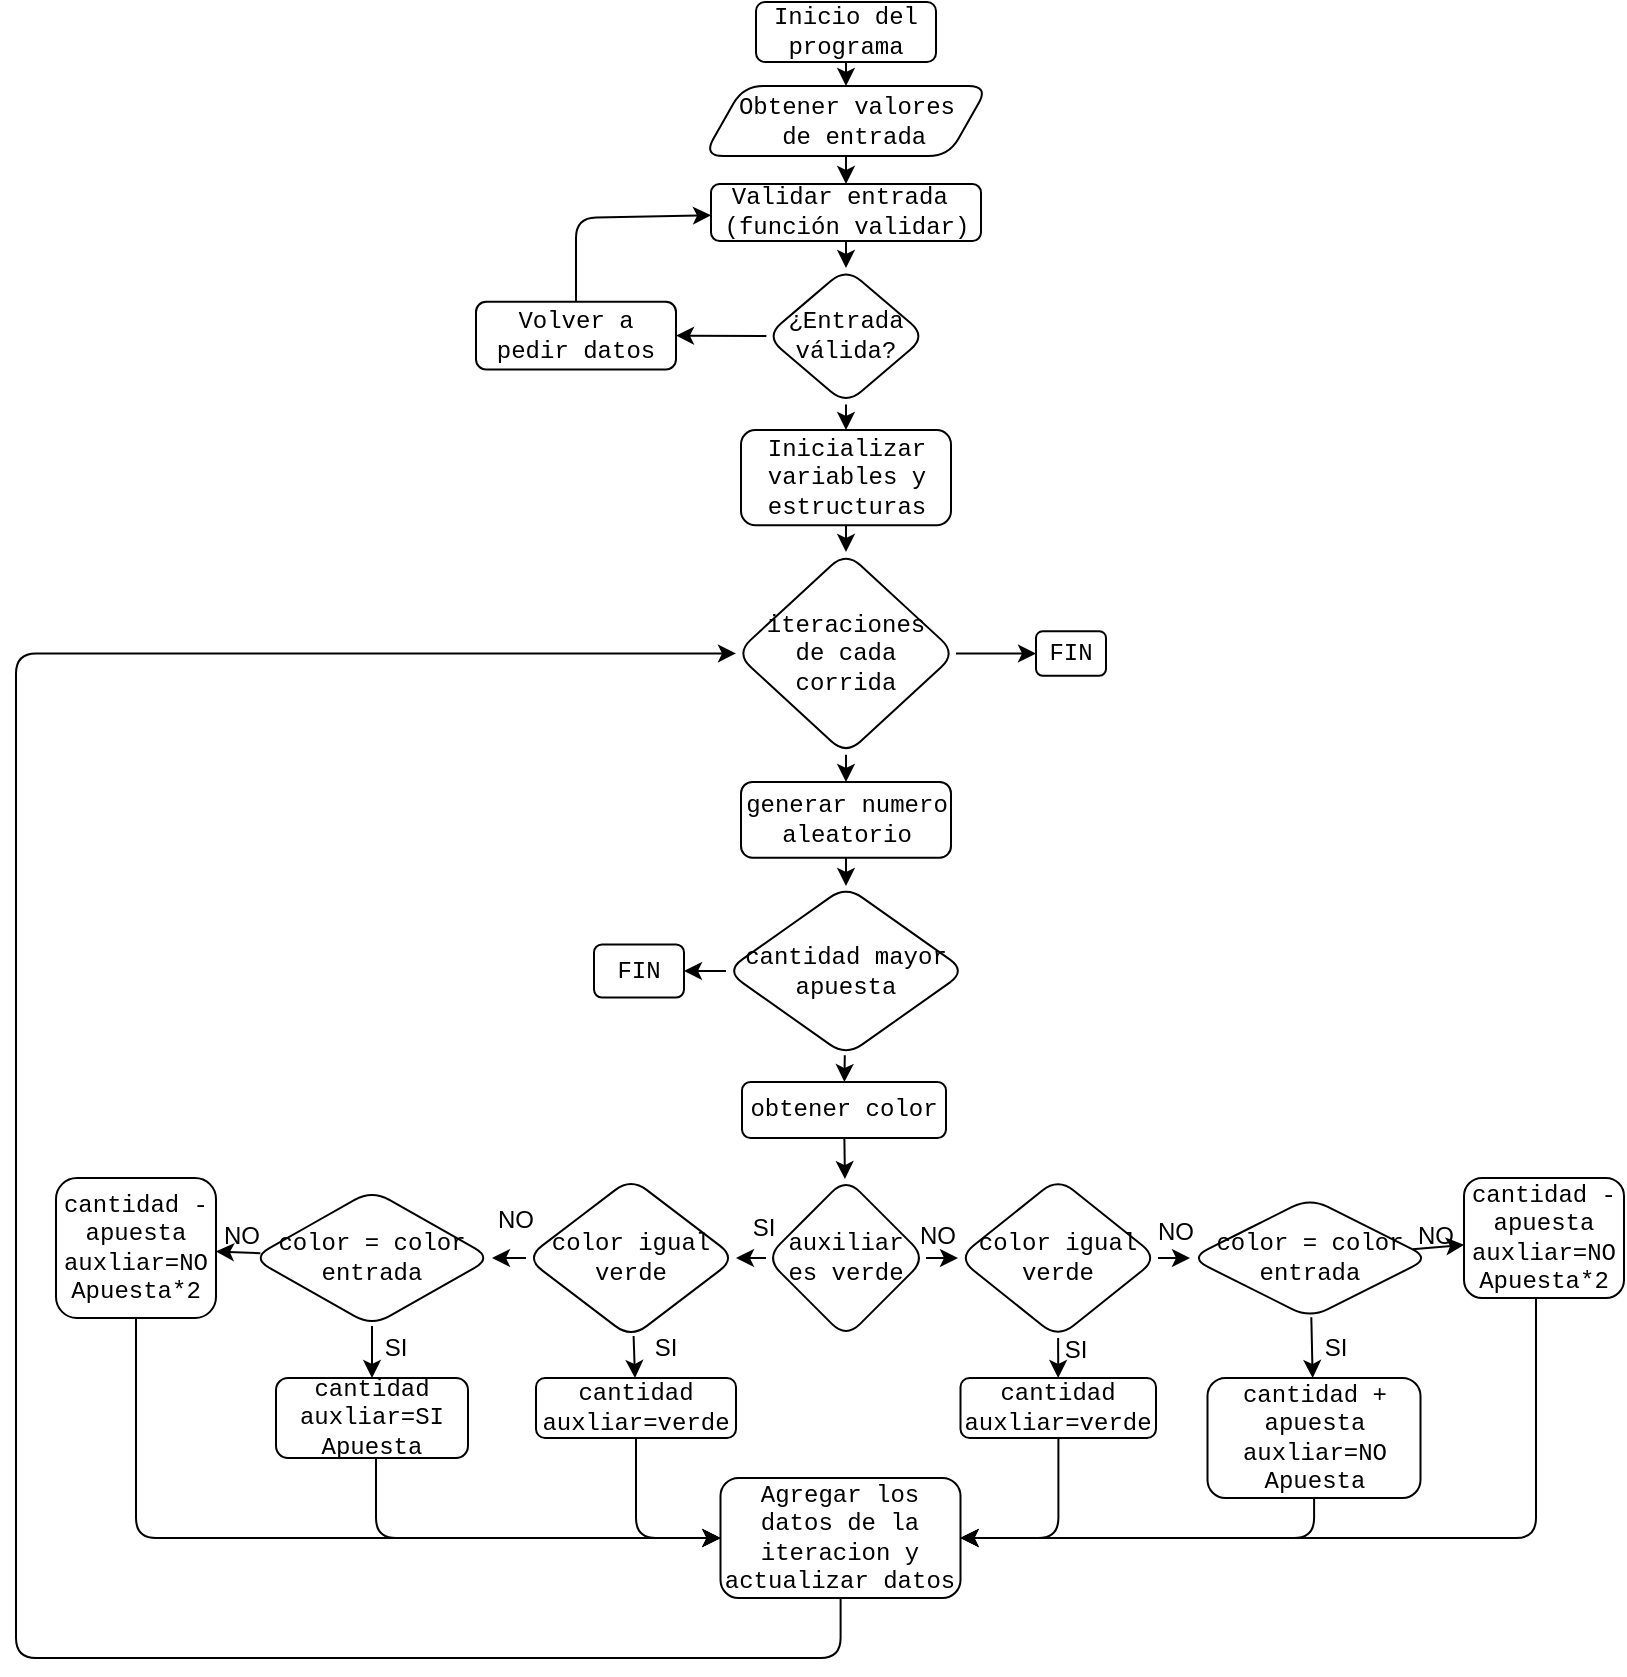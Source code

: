 <mxfile>
    <diagram id="lJCfZGjwsKhBsBh-53S9" name="Página-1">
        <mxGraphModel dx="1002" dy="477" grid="1" gridSize="10" guides="1" tooltips="1" connect="1" arrows="1" fold="1" page="1" pageScale="1" pageWidth="827" pageHeight="1169" background="#ffffff" math="0" shadow="0">
            <root>
                <mxCell id="0"/>
                <mxCell id="1" parent="0"/>
                <mxCell id="15" value="" style="edgeStyle=none;html=1;fontColor=#000000;" parent="1" source="13" target="14" edge="1">
                    <mxGeometry relative="1" as="geometry"/>
                </mxCell>
                <mxCell id="13" value="Inicio del&lt;br&gt;programa" style="rounded=1;whiteSpace=wrap;html=1;labelBackgroundColor=none;fillStyle=auto;fontColor=#000000;fillColor=#FFFFFF;gradientColor=none;strokeWidth=1;fontFamily=Courier New;" parent="1" vertex="1">
                    <mxGeometry x="390" y="12" width="90" height="30" as="geometry"/>
                </mxCell>
                <mxCell id="17" value="" style="edgeStyle=none;html=1;fontFamily=Courier New;fontColor=#000000;" parent="1" source="14" target="16" edge="1">
                    <mxGeometry relative="1" as="geometry"/>
                </mxCell>
                <mxCell id="14" value="Obtener valores&lt;br&gt;&amp;nbsp;de entrada" style="shape=parallelogram;perimeter=parallelogramPerimeter;whiteSpace=wrap;html=1;fixedSize=1;fillColor=#FFFFFF;fontColor=#000000;rounded=1;labelBackgroundColor=none;fillStyle=auto;gradientColor=none;strokeWidth=1;fontFamily=Courier New;" parent="1" vertex="1">
                    <mxGeometry x="363.75" y="54" width="142.5" height="35" as="geometry"/>
                </mxCell>
                <mxCell id="19" value="" style="edgeStyle=none;html=1;fontFamily=Courier New;fontColor=#000000;" parent="1" source="16" target="18" edge="1">
                    <mxGeometry relative="1" as="geometry"/>
                </mxCell>
                <mxCell id="16" value="&lt;div&gt;Validar entrada&amp;nbsp;&lt;br&gt;&lt;span style=&quot;background-color: initial;&quot;&gt;(función validar)&lt;/span&gt;&lt;/div&gt;" style="whiteSpace=wrap;html=1;fontFamily=Courier New;fillColor=#FFFFFF;fontColor=#000000;rounded=1;labelBackgroundColor=none;fillStyle=auto;gradientColor=none;strokeWidth=1;" parent="1" vertex="1">
                    <mxGeometry x="367.5" y="103" width="135" height="28.5" as="geometry"/>
                </mxCell>
                <mxCell id="23" value="" style="edgeStyle=none;html=1;fontFamily=Courier New;fontColor=#000000;" parent="1" source="18" target="22" edge="1">
                    <mxGeometry relative="1" as="geometry"/>
                </mxCell>
                <mxCell id="36" style="edgeStyle=none;html=1;entryX=1;entryY=0.5;entryDx=0;entryDy=0;" parent="1" source="18" target="24" edge="1">
                    <mxGeometry relative="1" as="geometry"/>
                </mxCell>
                <mxCell id="18" value="¿Entrada válida?" style="rhombus;whiteSpace=wrap;html=1;fontFamily=Courier New;fillColor=#FFFFFF;fontColor=#000000;rounded=1;labelBackgroundColor=none;fillStyle=auto;gradientColor=none;strokeWidth=1;" parent="1" vertex="1">
                    <mxGeometry x="395" y="145" width="80" height="68.25" as="geometry"/>
                </mxCell>
                <mxCell id="28" value="" style="edgeStyle=none;html=1;" parent="1" source="22" target="27" edge="1">
                    <mxGeometry relative="1" as="geometry"/>
                </mxCell>
                <mxCell id="22" value="Inicializar variables y estructuras" style="whiteSpace=wrap;html=1;fontFamily=Courier New;fillColor=#FFFFFF;fontColor=#000000;rounded=1;labelBackgroundColor=none;fillStyle=auto;gradientColor=none;strokeWidth=1;" parent="1" vertex="1">
                    <mxGeometry x="382.5" y="226" width="105" height="47.62" as="geometry"/>
                </mxCell>
                <mxCell id="26" style="edgeStyle=none;html=1;" parent="1" source="24" target="16" edge="1">
                    <mxGeometry relative="1" as="geometry">
                        <Array as="points">
                            <mxPoint x="300" y="120"/>
                        </Array>
                    </mxGeometry>
                </mxCell>
                <mxCell id="24" value="Volver a pedir datos" style="whiteSpace=wrap;html=1;fontFamily=Courier New;fillColor=#FFFFFF;fontColor=#000000;rounded=1;labelBackgroundColor=none;fillStyle=auto;gradientColor=none;strokeWidth=1;" parent="1" vertex="1">
                    <mxGeometry x="250" y="161.9" width="100" height="33.81" as="geometry"/>
                </mxCell>
                <mxCell id="30" value="" style="edgeStyle=none;html=1;" parent="1" source="27" target="29" edge="1">
                    <mxGeometry relative="1" as="geometry"/>
                </mxCell>
                <mxCell id="77" value="" style="edgeStyle=orthogonalEdgeStyle;html=1;" parent="1" source="27" target="76" edge="1">
                    <mxGeometry relative="1" as="geometry"/>
                </mxCell>
                <mxCell id="27" value="iteraciones &lt;br&gt;de cada corrida" style="rhombus;whiteSpace=wrap;html=1;fontFamily=Courier New;fillColor=#FFFFFF;fontColor=#000000;rounded=1;labelBackgroundColor=none;fillStyle=auto;gradientColor=none;strokeWidth=1;" parent="1" vertex="1">
                    <mxGeometry x="380" y="287" width="110" height="101.43" as="geometry"/>
                </mxCell>
                <mxCell id="32" value="" style="edgeStyle=none;html=1;" parent="1" source="29" target="31" edge="1">
                    <mxGeometry relative="1" as="geometry"/>
                </mxCell>
                <mxCell id="29" value="generar numero aleatorio" style="rounded=1;whiteSpace=wrap;html=1;fontFamily=Courier New;fillColor=#FFFFFF;fontColor=#000000;labelBackgroundColor=none;fillStyle=auto;gradientColor=none;strokeWidth=1;" parent="1" vertex="1">
                    <mxGeometry x="382.5" y="402" width="105" height="37.85" as="geometry"/>
                </mxCell>
                <mxCell id="34" value="" style="edgeStyle=none;html=1;" parent="1" source="31" target="33" edge="1">
                    <mxGeometry relative="1" as="geometry"/>
                </mxCell>
                <mxCell id="38" value="" style="edgeStyle=none;html=1;" parent="1" source="31" target="37" edge="1">
                    <mxGeometry relative="1" as="geometry"/>
                </mxCell>
                <mxCell id="31" value="cantidad mayor apuesta" style="rhombus;whiteSpace=wrap;html=1;fontFamily=Courier New;fillColor=#FFFFFF;fontColor=#000000;rounded=1;labelBackgroundColor=none;fillStyle=auto;gradientColor=none;strokeWidth=1;" parent="1" vertex="1">
                    <mxGeometry x="375" y="454" width="120" height="85" as="geometry"/>
                </mxCell>
                <mxCell id="40" value="" style="edgeStyle=none;html=1;" parent="1" source="33" target="39" edge="1">
                    <mxGeometry relative="1" as="geometry"/>
                </mxCell>
                <mxCell id="33" value="obtener color" style="whiteSpace=wrap;html=1;fontFamily=Courier New;fillColor=#FFFFFF;fontColor=#000000;rounded=1;labelBackgroundColor=none;fillStyle=auto;gradientColor=none;strokeWidth=1;" parent="1" vertex="1">
                    <mxGeometry x="383" y="552" width="102" height="28" as="geometry"/>
                </mxCell>
                <mxCell id="37" value="FIN" style="whiteSpace=wrap;html=1;fontFamily=Courier New;fillColor=#FFFFFF;fontColor=#000000;rounded=1;labelBackgroundColor=none;fillStyle=auto;gradientColor=none;strokeWidth=1;" parent="1" vertex="1">
                    <mxGeometry x="309" y="483.25" width="45" height="26.5" as="geometry"/>
                </mxCell>
                <mxCell id="46" value="" style="edgeStyle=none;html=1;" parent="1" source="39" target="45" edge="1">
                    <mxGeometry relative="1" as="geometry"/>
                </mxCell>
                <mxCell id="48" value="" style="edgeStyle=none;html=1;" parent="1" source="39" target="47" edge="1">
                    <mxGeometry relative="1" as="geometry"/>
                </mxCell>
                <mxCell id="39" value="auxiliar es verde" style="rhombus;whiteSpace=wrap;html=1;fontFamily=Courier New;fillColor=#FFFFFF;fontColor=#000000;rounded=1;labelBackgroundColor=none;fillStyle=auto;gradientColor=none;strokeWidth=1;" parent="1" vertex="1">
                    <mxGeometry x="395" y="600" width="80" height="80" as="geometry"/>
                </mxCell>
                <mxCell id="50" value="" style="edgeStyle=none;html=1;" parent="1" source="45" target="49" edge="1">
                    <mxGeometry relative="1" as="geometry"/>
                </mxCell>
                <mxCell id="54" value="" style="edgeStyle=none;html=1;" parent="1" source="45" target="53" edge="1">
                    <mxGeometry relative="1" as="geometry"/>
                </mxCell>
                <mxCell id="45" value="color igual verde" style="rhombus;whiteSpace=wrap;html=1;fontFamily=Courier New;fillColor=#FFFFFF;fontColor=#000000;rounded=1;labelBackgroundColor=none;fillStyle=auto;gradientColor=none;strokeWidth=1;" parent="1" vertex="1">
                    <mxGeometry x="275" y="600" width="105" height="80" as="geometry"/>
                </mxCell>
                <mxCell id="52" value="" style="edgeStyle=none;html=1;" parent="1" source="47" target="51" edge="1">
                    <mxGeometry relative="1" as="geometry"/>
                </mxCell>
                <mxCell id="56" value="" style="edgeStyle=none;html=1;" parent="1" source="47" target="55" edge="1">
                    <mxGeometry relative="1" as="geometry"/>
                </mxCell>
                <mxCell id="47" value="color igual verde" style="rhombus;whiteSpace=wrap;html=1;fontFamily=Courier New;fillColor=#FFFFFF;fontColor=#000000;rounded=1;labelBackgroundColor=none;fillStyle=auto;gradientColor=none;strokeWidth=1;" parent="1" vertex="1">
                    <mxGeometry x="491" y="600" width="100" height="80" as="geometry"/>
                </mxCell>
                <mxCell id="70" style="edgeStyle=orthogonalEdgeStyle;html=1;" parent="1" source="49" target="67" edge="1">
                    <mxGeometry relative="1" as="geometry">
                        <Array as="points">
                            <mxPoint x="330" y="780"/>
                        </Array>
                    </mxGeometry>
                </mxCell>
                <mxCell id="49" value="cantidad&lt;br&gt;auxliar=verde" style="whiteSpace=wrap;html=1;fontFamily=Courier New;fillColor=#FFFFFF;fontColor=#000000;rounded=1;labelBackgroundColor=none;fillStyle=auto;gradientColor=none;strokeWidth=1;" parent="1" vertex="1">
                    <mxGeometry x="280" y="700" width="100" height="30" as="geometry"/>
                </mxCell>
                <mxCell id="71" style="edgeStyle=orthogonalEdgeStyle;html=1;" parent="1" source="51" target="67" edge="1">
                    <mxGeometry relative="1" as="geometry">
                        <Array as="points">
                            <mxPoint x="541" y="780"/>
                        </Array>
                    </mxGeometry>
                </mxCell>
                <mxCell id="51" value="cantidad&lt;br&gt;auxliar=verde" style="whiteSpace=wrap;html=1;fontFamily=Courier New;fillColor=#FFFFFF;fontColor=#000000;rounded=1;labelBackgroundColor=none;fillStyle=auto;gradientColor=none;strokeWidth=1;" parent="1" vertex="1">
                    <mxGeometry x="492.25" y="700" width="97.75" height="30" as="geometry"/>
                </mxCell>
                <mxCell id="58" value="" style="edgeStyle=none;html=1;" parent="1" source="53" target="57" edge="1">
                    <mxGeometry relative="1" as="geometry"/>
                </mxCell>
                <mxCell id="62" value="" style="edgeStyle=none;html=1;" parent="1" source="53" target="61" edge="1">
                    <mxGeometry relative="1" as="geometry"/>
                </mxCell>
                <mxCell id="53" value="color = color entrada" style="rhombus;whiteSpace=wrap;html=1;fontFamily=Courier New;fillColor=#FFFFFF;fontColor=#000000;rounded=1;labelBackgroundColor=none;fillStyle=auto;gradientColor=none;strokeWidth=1;" parent="1" vertex="1">
                    <mxGeometry x="138" y="606" width="120" height="68" as="geometry"/>
                </mxCell>
                <mxCell id="60" value="" style="edgeStyle=none;html=1;" parent="1" source="55" target="59" edge="1">
                    <mxGeometry relative="1" as="geometry"/>
                </mxCell>
                <mxCell id="64" value="" style="edgeStyle=none;html=1;" parent="1" source="55" target="63" edge="1">
                    <mxGeometry relative="1" as="geometry"/>
                </mxCell>
                <mxCell id="55" value="color = color entrada" style="rhombus;whiteSpace=wrap;html=1;fontFamily=Courier New;fillColor=#FFFFFF;fontColor=#000000;rounded=1;labelBackgroundColor=none;fillStyle=auto;gradientColor=none;strokeWidth=1;" parent="1" vertex="1">
                    <mxGeometry x="607" y="610" width="120" height="60" as="geometry"/>
                </mxCell>
                <mxCell id="69" style="edgeStyle=orthogonalEdgeStyle;html=1;" parent="1" source="57" target="67" edge="1">
                    <mxGeometry relative="1" as="geometry">
                        <Array as="points">
                            <mxPoint x="200" y="780"/>
                        </Array>
                    </mxGeometry>
                </mxCell>
                <mxCell id="57" value="cantidad&lt;br&gt;auxliar=SI&lt;br&gt;Apuesta" style="whiteSpace=wrap;html=1;fontFamily=Courier New;fillColor=#FFFFFF;fontColor=#000000;rounded=1;labelBackgroundColor=none;fillStyle=auto;gradientColor=none;strokeWidth=1;" parent="1" vertex="1">
                    <mxGeometry x="150" y="700" width="96" height="40" as="geometry"/>
                </mxCell>
                <mxCell id="72" style="edgeStyle=orthogonalEdgeStyle;html=1;" parent="1" source="59" target="67" edge="1">
                    <mxGeometry relative="1" as="geometry">
                        <Array as="points">
                            <mxPoint x="669" y="780"/>
                        </Array>
                    </mxGeometry>
                </mxCell>
                <mxCell id="59" value="cantidad + apuesta&lt;br&gt;auxliar=NO&lt;br&gt;Apuesta" style="whiteSpace=wrap;html=1;fontFamily=Courier New;fillColor=#FFFFFF;fontColor=#000000;rounded=1;labelBackgroundColor=none;fillStyle=auto;gradientColor=none;strokeWidth=1;" parent="1" vertex="1">
                    <mxGeometry x="615.75" y="700" width="106.5" height="60" as="geometry"/>
                </mxCell>
                <mxCell id="68" value="" style="edgeStyle=orthogonalEdgeStyle;html=1;" parent="1" source="61" target="67" edge="1">
                    <mxGeometry relative="1" as="geometry">
                        <Array as="points">
                            <mxPoint x="80" y="780"/>
                        </Array>
                    </mxGeometry>
                </mxCell>
                <mxCell id="61" value="cantidad - apuesta&lt;br&gt;auxliar=NO&lt;br&gt;Apuesta*2" style="whiteSpace=wrap;html=1;fontFamily=Courier New;fillColor=#FFFFFF;fontColor=#000000;rounded=1;labelBackgroundColor=none;fillStyle=auto;gradientColor=none;strokeWidth=1;" parent="1" vertex="1">
                    <mxGeometry x="40" y="600" width="80" height="70" as="geometry"/>
                </mxCell>
                <mxCell id="74" style="edgeStyle=orthogonalEdgeStyle;html=1;entryX=1;entryY=0.5;entryDx=0;entryDy=0;" parent="1" source="63" target="67" edge="1">
                    <mxGeometry relative="1" as="geometry">
                        <Array as="points">
                            <mxPoint x="780" y="780"/>
                        </Array>
                    </mxGeometry>
                </mxCell>
                <mxCell id="63" value="cantidad - apuesta&lt;br&gt;auxliar=NO&lt;br&gt;Apuesta*2" style="whiteSpace=wrap;html=1;fontFamily=Courier New;fillColor=#FFFFFF;fontColor=#000000;rounded=1;labelBackgroundColor=none;fillStyle=auto;gradientColor=none;strokeWidth=1;" parent="1" vertex="1">
                    <mxGeometry x="744" y="600" width="80" height="60" as="geometry"/>
                </mxCell>
                <mxCell id="65" value="SI" style="text;html=1;strokeColor=none;fillColor=none;align=center;verticalAlign=middle;whiteSpace=wrap;rounded=0;" parent="1" vertex="1">
                    <mxGeometry x="363.75" y="610" width="60" height="30" as="geometry"/>
                </mxCell>
                <mxCell id="66" value="NO" style="text;html=1;strokeColor=none;fillColor=none;align=center;verticalAlign=middle;whiteSpace=wrap;rounded=0;" parent="1" vertex="1">
                    <mxGeometry x="451" y="614" width="60" height="30" as="geometry"/>
                </mxCell>
                <mxCell id="75" style="edgeStyle=orthogonalEdgeStyle;html=1;entryX=0;entryY=0.5;entryDx=0;entryDy=0;" parent="1" source="67" target="27" edge="1">
                    <mxGeometry relative="1" as="geometry">
                        <mxPoint x="20" y="540" as="targetPoint"/>
                        <Array as="points">
                            <mxPoint x="432" y="840"/>
                            <mxPoint x="20" y="840"/>
                            <mxPoint x="20" y="338"/>
                        </Array>
                    </mxGeometry>
                </mxCell>
                <mxCell id="67" value="Agregar los datos de la iteracion y actualizar datos" style="whiteSpace=wrap;html=1;fontFamily=Courier New;fillColor=#FFFFFF;fontColor=#000000;rounded=1;labelBackgroundColor=none;fillStyle=auto;gradientColor=none;strokeWidth=1;" parent="1" vertex="1">
                    <mxGeometry x="372.25" y="750" width="120" height="60" as="geometry"/>
                </mxCell>
                <mxCell id="76" value="FIN" style="whiteSpace=wrap;html=1;fontFamily=Courier New;fillColor=#FFFFFF;fontColor=#000000;rounded=1;labelBackgroundColor=none;fillStyle=auto;gradientColor=none;strokeWidth=1;" parent="1" vertex="1">
                    <mxGeometry x="530" y="326.58" width="35" height="22.28" as="geometry"/>
                </mxCell>
                <mxCell id="78" value="SI" style="text;html=1;strokeColor=none;fillColor=none;align=center;verticalAlign=middle;whiteSpace=wrap;rounded=0;" parent="1" vertex="1">
                    <mxGeometry x="315" y="670" width="60" height="30" as="geometry"/>
                </mxCell>
                <mxCell id="79" value="NO" style="text;html=1;strokeColor=none;fillColor=none;align=center;verticalAlign=middle;whiteSpace=wrap;rounded=0;" parent="1" vertex="1">
                    <mxGeometry x="240" y="606" width="60" height="30" as="geometry"/>
                </mxCell>
                <mxCell id="80" value="NO" style="text;html=1;strokeColor=none;fillColor=none;align=center;verticalAlign=middle;whiteSpace=wrap;rounded=0;" parent="1" vertex="1">
                    <mxGeometry x="103" y="614" width="60" height="30" as="geometry"/>
                </mxCell>
                <mxCell id="82" value="SI" style="text;html=1;strokeColor=none;fillColor=none;align=center;verticalAlign=middle;whiteSpace=wrap;rounded=0;" parent="1" vertex="1">
                    <mxGeometry x="180" y="670" width="60" height="30" as="geometry"/>
                </mxCell>
                <mxCell id="83" value="SI" style="text;html=1;strokeColor=none;fillColor=none;align=center;verticalAlign=middle;whiteSpace=wrap;rounded=0;" parent="1" vertex="1">
                    <mxGeometry x="519.5" y="671" width="60" height="30" as="geometry"/>
                </mxCell>
                <mxCell id="84" value="SI" style="text;html=1;strokeColor=none;fillColor=none;align=center;verticalAlign=middle;whiteSpace=wrap;rounded=0;" parent="1" vertex="1">
                    <mxGeometry x="650" y="670" width="60" height="30" as="geometry"/>
                </mxCell>
                <mxCell id="85" value="NO" style="text;html=1;strokeColor=none;fillColor=none;align=center;verticalAlign=middle;whiteSpace=wrap;rounded=0;" parent="1" vertex="1">
                    <mxGeometry x="570" y="612" width="60" height="30" as="geometry"/>
                </mxCell>
                <mxCell id="86" value="NO" style="text;html=1;strokeColor=none;fillColor=none;align=center;verticalAlign=middle;whiteSpace=wrap;rounded=0;" parent="1" vertex="1">
                    <mxGeometry x="700" y="614" width="60" height="30" as="geometry"/>
                </mxCell>
            </root>
        </mxGraphModel>
    </diagram>
</mxfile>